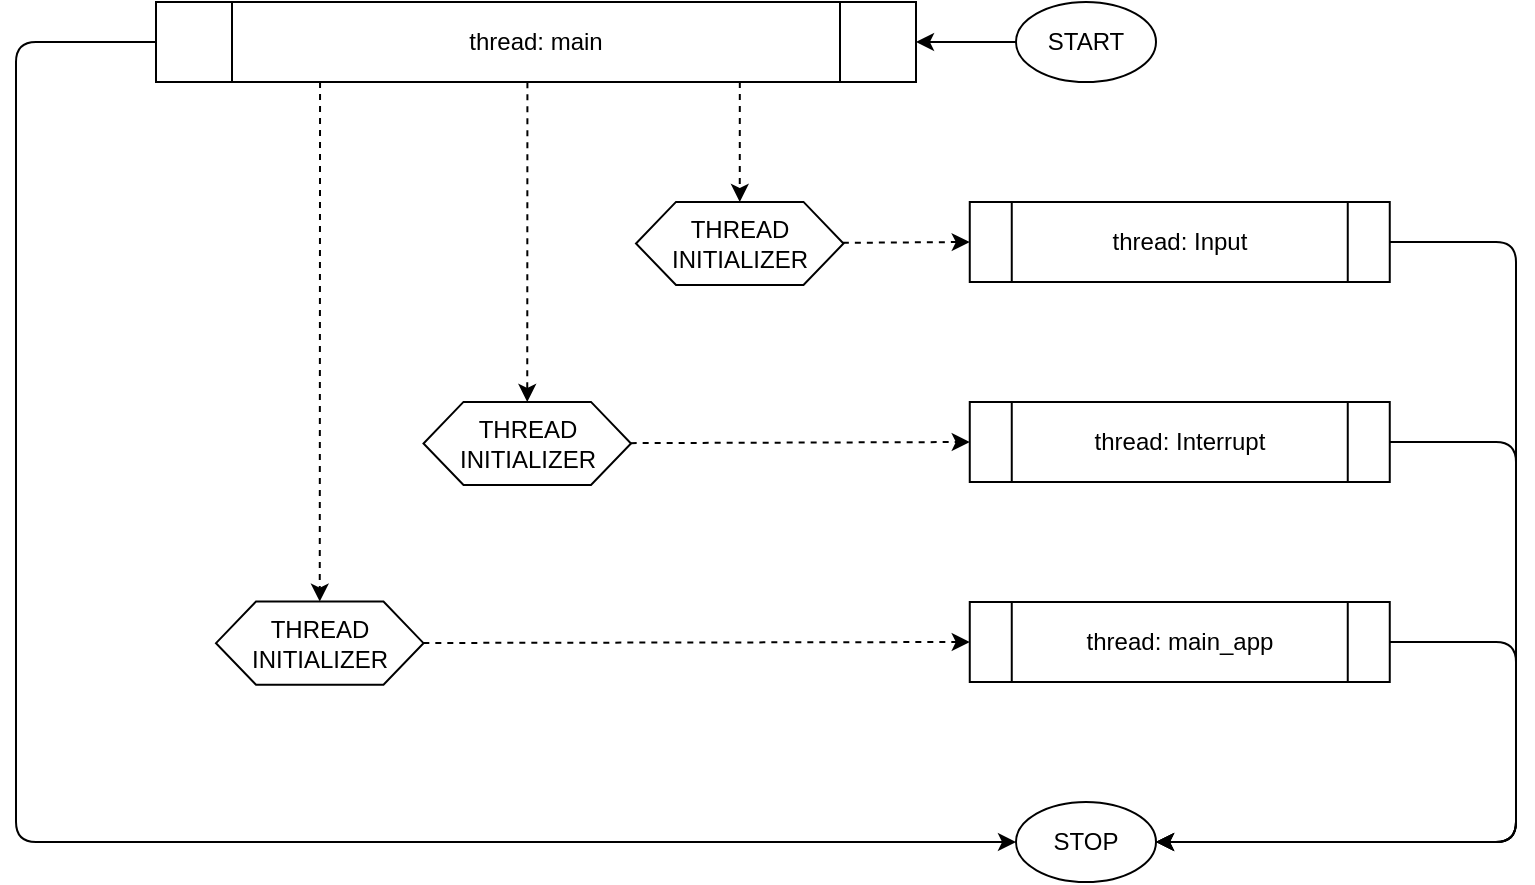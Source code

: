 <mxfile>
    <diagram id="f4UFMXPBsdthh5lr4RJp" name="Page-1">
        <mxGraphModel dx="1210" dy="688" grid="1" gridSize="10" guides="1" tooltips="1" connect="1" arrows="1" fold="1" page="1" pageScale="1" pageWidth="850" pageHeight="1100" math="0" shadow="0">
            <root>
                <mxCell id="0"/>
                <mxCell id="1" parent="0"/>
                <mxCell id="14" value="" style="edgeStyle=none;html=1;" edge="1" parent="1" source="2">
                    <mxGeometry relative="1" as="geometry">
                        <mxPoint x="510" y="130" as="targetPoint"/>
                    </mxGeometry>
                </mxCell>
                <mxCell id="2" value="START" style="ellipse;whiteSpace=wrap;html=1;" vertex="1" parent="1">
                    <mxGeometry x="560" y="110" width="70" height="40" as="geometry"/>
                </mxCell>
                <mxCell id="29" style="edgeStyle=none;html=1;entryX=0;entryY=0.5;entryDx=0;entryDy=0;dashed=1;" edge="1" parent="1" source="3" target="4">
                    <mxGeometry relative="1" as="geometry"/>
                </mxCell>
                <mxCell id="3" value="THREAD INITIALIZER" style="shape=hexagon;perimeter=hexagonPerimeter2;whiteSpace=wrap;html=1;fixedSize=1;rotation=0;" vertex="1" parent="1">
                    <mxGeometry x="370" y="209.96" width="103.75" height="41.56" as="geometry"/>
                </mxCell>
                <mxCell id="18" style="edgeStyle=none;html=1;entryX=1;entryY=0.5;entryDx=0;entryDy=0;" edge="1" parent="1" source="4" target="16">
                    <mxGeometry relative="1" as="geometry">
                        <Array as="points">
                            <mxPoint x="810" y="230"/>
                            <mxPoint x="810" y="530"/>
                        </Array>
                    </mxGeometry>
                </mxCell>
                <mxCell id="4" value="thread: Input" style="shape=process;whiteSpace=wrap;html=1;backgroundOutline=1;" vertex="1" parent="1">
                    <mxGeometry x="536.88" y="210" width="210" height="40" as="geometry"/>
                </mxCell>
                <mxCell id="5" value="&lt;span style=&quot;color: rgb(0, 0, 0);&quot;&gt;thread: Interrupt&lt;/span&gt;" style="shape=process;whiteSpace=wrap;html=1;backgroundOutline=1;" vertex="1" parent="1">
                    <mxGeometry x="536.88" y="310" width="210" height="40" as="geometry"/>
                </mxCell>
                <mxCell id="6" value="&lt;span style=&quot;color: rgb(0, 0, 0);&quot;&gt;thread: main_app&lt;/span&gt;" style="shape=process;whiteSpace=wrap;html=1;backgroundOutline=1;" vertex="1" parent="1">
                    <mxGeometry x="536.88" y="410" width="210" height="40" as="geometry"/>
                </mxCell>
                <mxCell id="23" style="edgeStyle=none;html=1;exitX=0.856;exitY=1.001;exitDx=0;exitDy=0;exitPerimeter=0;dashed=1;" edge="1" parent="1" target="3">
                    <mxGeometry relative="1" as="geometry">
                        <mxPoint x="421.91" y="150.0" as="sourcePoint"/>
                    </mxGeometry>
                </mxCell>
                <mxCell id="16" value="STOP" style="ellipse;whiteSpace=wrap;html=1;" vertex="1" parent="1">
                    <mxGeometry x="560" y="510" width="70" height="40" as="geometry"/>
                </mxCell>
                <mxCell id="19" style="edgeStyle=none;html=1;entryX=1;entryY=0.5;entryDx=0;entryDy=0;exitX=1;exitY=0.5;exitDx=0;exitDy=0;" edge="1" parent="1" source="5">
                    <mxGeometry relative="1" as="geometry">
                        <mxPoint x="747" y="230" as="sourcePoint"/>
                        <mxPoint x="630" y="530" as="targetPoint"/>
                        <Array as="points">
                            <mxPoint x="810" y="330"/>
                            <mxPoint x="810" y="530"/>
                        </Array>
                    </mxGeometry>
                </mxCell>
                <mxCell id="20" style="edgeStyle=none;html=1;entryX=1;entryY=0.5;entryDx=0;entryDy=0;exitX=1;exitY=0.5;exitDx=0;exitDy=0;" edge="1" parent="1" source="6">
                    <mxGeometry relative="1" as="geometry">
                        <mxPoint x="747" y="330" as="sourcePoint"/>
                        <mxPoint x="630" y="530" as="targetPoint"/>
                        <Array as="points">
                            <mxPoint x="810" y="430"/>
                            <mxPoint x="810" y="530"/>
                        </Array>
                    </mxGeometry>
                </mxCell>
                <mxCell id="30" style="edgeStyle=none;html=1;entryX=0;entryY=0.5;entryDx=0;entryDy=0;dashed=1;" edge="1" parent="1" source="21" target="5">
                    <mxGeometry relative="1" as="geometry"/>
                </mxCell>
                <mxCell id="21" value="THREAD INITIALIZER" style="shape=hexagon;perimeter=hexagonPerimeter2;whiteSpace=wrap;html=1;fixedSize=1;rotation=0;" vertex="1" parent="1">
                    <mxGeometry x="263.75" y="309.96" width="103.75" height="41.56" as="geometry"/>
                </mxCell>
                <mxCell id="25" style="edgeStyle=none;html=1;exitX=0.561;exitY=1.004;exitDx=0;exitDy=0;entryX=0.5;entryY=0;entryDx=0;entryDy=0;exitPerimeter=0;dashed=1;" edge="1" parent="1" target="21">
                    <mxGeometry relative="1" as="geometry">
                        <mxPoint x="315.71" y="150.12" as="sourcePoint"/>
                    </mxGeometry>
                </mxCell>
                <mxCell id="31" style="edgeStyle=none;html=1;exitX=0.273;exitY=1.001;exitDx=0;exitDy=0;entryX=0.5;entryY=0;entryDx=0;entryDy=0;exitPerimeter=0;dashed=1;" edge="1" target="33" parent="1">
                    <mxGeometry relative="1" as="geometry">
                        <mxPoint x="212.03" y="150.0" as="sourcePoint"/>
                    </mxGeometry>
                </mxCell>
                <mxCell id="35" style="edgeStyle=none;html=1;entryX=0;entryY=0.5;entryDx=0;entryDy=0;dashed=1;" edge="1" parent="1" source="33" target="6">
                    <mxGeometry relative="1" as="geometry"/>
                </mxCell>
                <mxCell id="33" value="THREAD INITIALIZER" style="shape=hexagon;perimeter=hexagonPerimeter2;whiteSpace=wrap;html=1;fixedSize=1;rotation=0;" vertex="1" parent="1">
                    <mxGeometry x="160" y="409.8" width="103.75" height="41.56" as="geometry"/>
                </mxCell>
                <mxCell id="36" style="edgeStyle=none;html=1;entryX=0;entryY=0.5;entryDx=0;entryDy=0;" edge="1" parent="1" source="34" target="16">
                    <mxGeometry relative="1" as="geometry">
                        <Array as="points">
                            <mxPoint x="60" y="130"/>
                            <mxPoint x="60" y="530"/>
                        </Array>
                    </mxGeometry>
                </mxCell>
                <mxCell id="34" value="&lt;span style=&quot;color: rgb(0, 0, 0);&quot;&gt;thread: main&lt;/span&gt;" style="shape=process;whiteSpace=wrap;html=1;backgroundOutline=1;" vertex="1" parent="1">
                    <mxGeometry x="130" y="110" width="380" height="40" as="geometry"/>
                </mxCell>
            </root>
        </mxGraphModel>
    </diagram>
</mxfile>